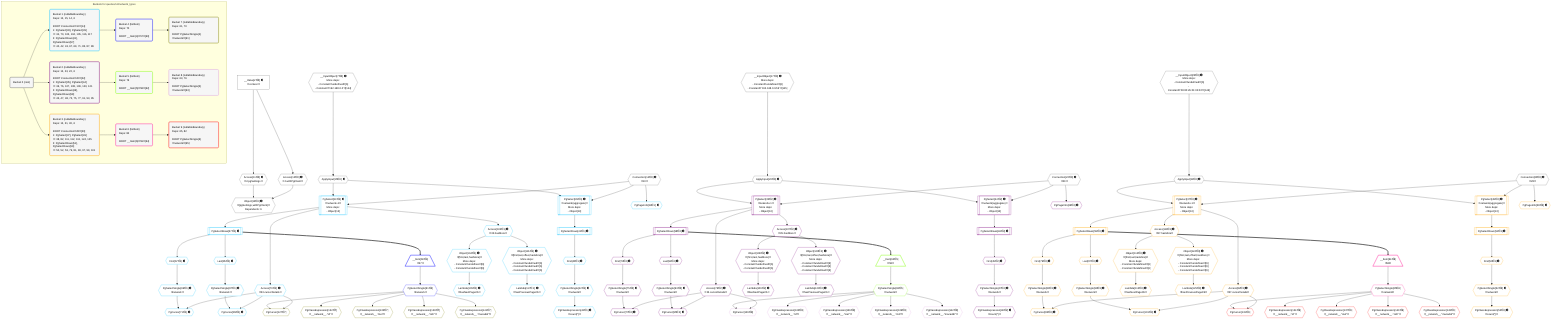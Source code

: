 %%{init: {'themeVariables': { 'fontSize': '12px'}}}%%
graph TD
    classDef path fill:#eee,stroke:#000,color:#000
    classDef plan fill:#fff,stroke-width:1px,color:#000
    classDef itemplan fill:#fff,stroke-width:2px,color:#000
    classDef unbatchedplan fill:#dff,stroke-width:1px,color:#000
    classDef sideeffectplan fill:#fcc,stroke-width:2px,color:#000
    classDef bucket fill:#f6f6f6,color:#000,stroke-width:2px,text-align:left

    subgraph "Buckets for queries/v4/network_types"
    Bucket0("Bucket 0 (root)"):::bucket
    Bucket1("Bucket 1 (nullableBoundary)<br />Deps: 13, 15, 14, 6<br /><br />ROOT Connectionᐸ10ᐳ[14]<br />1: PgSelect[33], PgSelect[39]<br />ᐳ: 34, 70, 103, 104, 105, 116, 117<br />2: PgSelectRows[41], PgSelectRows[57]<br />ᐳ: 40, 42, 43, 67, 69, 71, 85, 87, 89"):::bucket
    Bucket2("Bucket 2 (nullableBoundary)<br />Deps: 13, 23, 22, 6<br /><br />ROOT Connectionᐸ20ᐳ[22]<br />1: PgSelect[35], PgSelect[44]<br />ᐳ: 36, 76, 107, 108, 109, 120, 121<br />2: PgSelectRows[46], PgSelectRows[58]<br />ᐳ: 45, 47, 48, 73, 75, 77, 91, 93, 95"):::bucket
    Bucket3("Bucket 3 (nullableBoundary)<br />Deps: 13, 31, 30, 6<br /><br />ROOT Connectionᐸ28ᐳ[30]<br />1: PgSelect[37], PgSelect[49]<br />ᐳ: 38, 82, 111, 112, 113, 124, 125<br />2: PgSelectRows[51], PgSelectRows[59]<br />ᐳ: 50, 52, 53, 79, 81, 83, 97, 99, 101"):::bucket
    Bucket4("Bucket 4 (listItem)<br />Deps: 70<br /><br />ROOT __Item{4}ᐸ57ᐳ[60]"):::bucket
    Bucket5("Bucket 5 (listItem)<br />Deps: 76<br /><br />ROOT __Item{5}ᐸ58ᐳ[62]"):::bucket
    Bucket6("Bucket 6 (listItem)<br />Deps: 82<br /><br />ROOT __Item{6}ᐸ59ᐳ[64]"):::bucket
    Bucket7("Bucket 7 (nullableBoundary)<br />Deps: 61, 70<br /><br />ROOT PgSelectSingle{4}ᐸnetworkᐳ[61]"):::bucket
    Bucket8("Bucket 8 (nullableBoundary)<br />Deps: 63, 76<br /><br />ROOT PgSelectSingle{5}ᐸnetworkᐳ[63]"):::bucket
    Bucket9("Bucket 9 (nullableBoundary)<br />Deps: 65, 82<br /><br />ROOT PgSelectSingle{6}ᐸnetworkᐳ[65]"):::bucket
    end
    Bucket0 --> Bucket1 & Bucket2 & Bucket3
    Bucket1 --> Bucket4
    Bucket2 --> Bucket5
    Bucket3 --> Bucket6
    Bucket4 --> Bucket7
    Bucket5 --> Bucket8
    Bucket6 --> Bucket9

    %% plan dependencies
    __InputObject7{{"__InputObject[7∈0] ➊<br />More deps:<br />- Constantᐸundefinedᐳ[6]<br />- Constantᐸ'192.168.0.0'ᐳ[144]"}}:::plan
    Object13{{"Object[13∈0] ➊<br />ᐸ{pgSettings,withPgClient}ᐳ<br />Dependents: 6"}}:::plan
    Access11{{"Access[11∈0] ➊<br />ᐸ2.pgSettingsᐳ"}}:::plan
    Access12{{"Access[12∈0] ➊<br />ᐸ2.withPgClientᐳ"}}:::plan
    Access11 & Access12 --> Object13
    __InputObject17{{"__InputObject[17∈0] ➊<br />More deps:<br />- Constantᐸundefinedᐳ[6]<br />- Constantᐸ'192.168.0.0/16'ᐳ[145]"}}:::plan
    __InputObject25{{"__InputObject[25∈0] ➊<br />More deps:<br />- Constantᐸundefinedᐳ[6]<br />- Constantᐸ'08:00:2b:01:02:03'ᐳ[146]"}}:::plan
    __Value2["__Value[2∈0] ➊<br />ᐸcontextᐳ"]:::plan
    __Value2 --> Access11
    __Value2 --> Access12
    ApplyInput15{{"ApplyInput[15∈0] ➊"}}:::plan
    __InputObject7 --> ApplyInput15
    ApplyInput23{{"ApplyInput[23∈0] ➊"}}:::plan
    __InputObject17 --> ApplyInput23
    ApplyInput31{{"ApplyInput[31∈0] ➊"}}:::plan
    __InputObject25 --> ApplyInput31
    Connection14{{"Connection[14∈0] ➊<br />ᐸ10ᐳ"}}:::plan
    Connection22{{"Connection[22∈0] ➊<br />ᐸ20ᐳ"}}:::plan
    Connection30{{"Connection[30∈0] ➊<br />ᐸ28ᐳ"}}:::plan
    Object116{{"Object[116∈1] ➊<br />ᐸ{first,last,offset,hasMore}ᐳ<br />More deps:<br />- Constantᐸundefinedᐳ[6]<br />- Constantᐸundefinedᐳ[6]<br />- Constantᐸundefinedᐳ[6]"}}:::plan
    Access103{{"Access[103∈1] ➊<br />ᐸ33.hasMoreᐳ"}}:::plan
    Access103 --> Object116
    PgSelect33[["PgSelect[33∈1] ➊<br />ᐸnetwork+1ᐳ<br />More deps:<br />- Object[13]"]]:::plan
    ApplyInput15 & Connection14 --> PgSelect33
    PgSelect39[["PgSelect[39∈1] ➊<br />ᐸnetwork(aggregate)ᐳ<br />More deps:<br />- Object[13]"]]:::plan
    ApplyInput15 & Connection14 --> PgSelect39
    Object104{{"Object[104∈1] ➊<br />ᐸ{first,last,hasMore}ᐳ<br />More deps:<br />- Constantᐸundefinedᐳ[6]<br />- Constantᐸundefinedᐳ[6]"}}:::plan
    Access103 --> Object104
    PgCursor71{{"PgCursor[71∈1] ➊"}}:::plan
    PgSelectSingle69{{"PgSelectSingle[69∈1] ➊<br />ᐸnetworkᐳ"}}:::plan
    Access70{{"Access[70∈1] ➊<br />ᐸ33.cursorDetailsᐳ"}}:::plan
    PgSelectSingle69 & Access70 --> PgCursor71
    PgCursor89{{"PgCursor[89∈1] ➊"}}:::plan
    PgSelectSingle87{{"PgSelectSingle[87∈1] ➊<br />ᐸnetworkᐳ"}}:::plan
    PgSelectSingle87 & Access70 --> PgCursor89
    PgPageInfo34{{"PgPageInfo[34∈1] ➊"}}:::plan
    Connection14 --> PgPageInfo34
    First40{{"First[40∈1] ➊"}}:::plan
    PgSelectRows41[["PgSelectRows[41∈1] ➊"]]:::plan
    PgSelectRows41 --> First40
    PgSelect39 --> PgSelectRows41
    PgSelectSingle42{{"PgSelectSingle[42∈1] ➊<br />ᐸnetworkᐳ"}}:::plan
    First40 --> PgSelectSingle42
    PgClassExpression43{{"PgClassExpression[43∈1] ➊<br />ᐸcount(*)ᐳ"}}:::plan
    PgSelectSingle42 --> PgClassExpression43
    PgSelectRows57[["PgSelectRows[57∈1] ➊"]]:::plan
    PgSelect33 --> PgSelectRows57
    First67{{"First[67∈1] ➊"}}:::plan
    PgSelectRows57 --> First67
    First67 --> PgSelectSingle69
    PgSelect33 --> Access70
    Last85{{"Last[85∈1] ➊"}}:::plan
    PgSelectRows57 --> Last85
    Last85 --> PgSelectSingle87
    PgSelect33 --> Access103
    Lambda105{{"Lambda[105∈1] ➊<br />ᐸhasNextPageCbᐳ"}}:::plan
    Object104 --> Lambda105
    Lambda117{{"Lambda[117∈1] ➊<br />ᐸhasPreviousPageCbᐳ"}}:::plan
    Object116 --> Lambda117
    Object120{{"Object[120∈2] ➊<br />ᐸ{first,last,offset,hasMore}ᐳ<br />More deps:<br />- Constantᐸundefinedᐳ[6]<br />- Constantᐸundefinedᐳ[6]<br />- Constantᐸundefinedᐳ[6]"}}:::plan
    Access107{{"Access[107∈2] ➊<br />ᐸ35.hasMoreᐳ"}}:::plan
    Access107 --> Object120
    PgSelect35[["PgSelect[35∈2] ➊<br />ᐸnetwork+1ᐳ<br />More deps:<br />- Object[13]"]]:::plan
    ApplyInput23 & Connection22 --> PgSelect35
    PgSelect44[["PgSelect[44∈2] ➊<br />ᐸnetwork(aggregate)ᐳ<br />More deps:<br />- Object[13]"]]:::plan
    ApplyInput23 & Connection22 --> PgSelect44
    Object108{{"Object[108∈2] ➊<br />ᐸ{first,last,hasMore}ᐳ<br />More deps:<br />- Constantᐸundefinedᐳ[6]<br />- Constantᐸundefinedᐳ[6]"}}:::plan
    Access107 --> Object108
    PgCursor77{{"PgCursor[77∈2] ➊"}}:::plan
    PgSelectSingle75{{"PgSelectSingle[75∈2] ➊<br />ᐸnetworkᐳ"}}:::plan
    Access76{{"Access[76∈2] ➊<br />ᐸ35.cursorDetailsᐳ"}}:::plan
    PgSelectSingle75 & Access76 --> PgCursor77
    PgCursor95{{"PgCursor[95∈2] ➊"}}:::plan
    PgSelectSingle93{{"PgSelectSingle[93∈2] ➊<br />ᐸnetworkᐳ"}}:::plan
    PgSelectSingle93 & Access76 --> PgCursor95
    PgPageInfo36{{"PgPageInfo[36∈2] ➊"}}:::plan
    Connection22 --> PgPageInfo36
    First45{{"First[45∈2] ➊"}}:::plan
    PgSelectRows46[["PgSelectRows[46∈2] ➊"]]:::plan
    PgSelectRows46 --> First45
    PgSelect44 --> PgSelectRows46
    PgSelectSingle47{{"PgSelectSingle[47∈2] ➊<br />ᐸnetworkᐳ"}}:::plan
    First45 --> PgSelectSingle47
    PgClassExpression48{{"PgClassExpression[48∈2] ➊<br />ᐸcount(*)ᐳ"}}:::plan
    PgSelectSingle47 --> PgClassExpression48
    PgSelectRows58[["PgSelectRows[58∈2] ➊"]]:::plan
    PgSelect35 --> PgSelectRows58
    First73{{"First[73∈2] ➊"}}:::plan
    PgSelectRows58 --> First73
    First73 --> PgSelectSingle75
    PgSelect35 --> Access76
    Last91{{"Last[91∈2] ➊"}}:::plan
    PgSelectRows58 --> Last91
    Last91 --> PgSelectSingle93
    PgSelect35 --> Access107
    Lambda109{{"Lambda[109∈2] ➊<br />ᐸhasNextPageCbᐳ"}}:::plan
    Object108 --> Lambda109
    Lambda121{{"Lambda[121∈2] ➊<br />ᐸhasPreviousPageCbᐳ"}}:::plan
    Object120 --> Lambda121
    Object124{{"Object[124∈3] ➊<br />ᐸ{first,last,offset,hasMore}ᐳ<br />More deps:<br />- Constantᐸundefinedᐳ[6]<br />- Constantᐸundefinedᐳ[6]<br />- Constantᐸundefinedᐳ[6]"}}:::plan
    Access111{{"Access[111∈3] ➊<br />ᐸ37.hasMoreᐳ"}}:::plan
    Access111 --> Object124
    PgSelect37[["PgSelect[37∈3] ➊<br />ᐸnetwork+1ᐳ<br />More deps:<br />- Object[13]"]]:::plan
    ApplyInput31 & Connection30 --> PgSelect37
    PgSelect49[["PgSelect[49∈3] ➊<br />ᐸnetwork(aggregate)ᐳ<br />More deps:<br />- Object[13]"]]:::plan
    ApplyInput31 & Connection30 --> PgSelect49
    Object112{{"Object[112∈3] ➊<br />ᐸ{first,last,hasMore}ᐳ<br />More deps:<br />- Constantᐸundefinedᐳ[6]<br />- Constantᐸundefinedᐳ[6]"}}:::plan
    Access111 --> Object112
    PgCursor83{{"PgCursor[83∈3] ➊"}}:::plan
    PgSelectSingle81{{"PgSelectSingle[81∈3] ➊<br />ᐸnetworkᐳ"}}:::plan
    Access82{{"Access[82∈3] ➊<br />ᐸ37.cursorDetailsᐳ"}}:::plan
    PgSelectSingle81 & Access82 --> PgCursor83
    PgCursor101{{"PgCursor[101∈3] ➊"}}:::plan
    PgSelectSingle99{{"PgSelectSingle[99∈3] ➊<br />ᐸnetworkᐳ"}}:::plan
    PgSelectSingle99 & Access82 --> PgCursor101
    PgPageInfo38{{"PgPageInfo[38∈3] ➊"}}:::plan
    Connection30 --> PgPageInfo38
    First50{{"First[50∈3] ➊"}}:::plan
    PgSelectRows51[["PgSelectRows[51∈3] ➊"]]:::plan
    PgSelectRows51 --> First50
    PgSelect49 --> PgSelectRows51
    PgSelectSingle52{{"PgSelectSingle[52∈3] ➊<br />ᐸnetworkᐳ"}}:::plan
    First50 --> PgSelectSingle52
    PgClassExpression53{{"PgClassExpression[53∈3] ➊<br />ᐸcount(*)ᐳ"}}:::plan
    PgSelectSingle52 --> PgClassExpression53
    PgSelectRows59[["PgSelectRows[59∈3] ➊"]]:::plan
    PgSelect37 --> PgSelectRows59
    First79{{"First[79∈3] ➊"}}:::plan
    PgSelectRows59 --> First79
    First79 --> PgSelectSingle81
    PgSelect37 --> Access82
    Last97{{"Last[97∈3] ➊"}}:::plan
    PgSelectRows59 --> Last97
    Last97 --> PgSelectSingle99
    PgSelect37 --> Access111
    Lambda113{{"Lambda[113∈3] ➊<br />ᐸhasNextPageCbᐳ"}}:::plan
    Object112 --> Lambda113
    Lambda125{{"Lambda[125∈3] ➊<br />ᐸhasPreviousPageCbᐳ"}}:::plan
    Object124 --> Lambda125
    __Item60[/"__Item[60∈4]<br />ᐸ57ᐳ"\]:::itemplan
    PgSelectRows57 ==> __Item60
    PgSelectSingle61{{"PgSelectSingle[61∈4]<br />ᐸnetworkᐳ"}}:::plan
    __Item60 --> PgSelectSingle61
    __Item62[/"__Item[62∈5]<br />ᐸ58ᐳ"\]:::itemplan
    PgSelectRows58 ==> __Item62
    PgSelectSingle63{{"PgSelectSingle[63∈5]<br />ᐸnetworkᐳ"}}:::plan
    __Item62 --> PgSelectSingle63
    __Item64[/"__Item[64∈6]<br />ᐸ59ᐳ"\]:::itemplan
    PgSelectRows59 ==> __Item64
    PgSelectSingle65{{"PgSelectSingle[65∈6]<br />ᐸnetworkᐳ"}}:::plan
    __Item64 --> PgSelectSingle65
    PgCursor127{{"PgCursor[127∈7]"}}:::plan
    PgSelectSingle61 & Access70 --> PgCursor127
    PgClassExpression132{{"PgClassExpression[132∈7]<br />ᐸ__network__.”id”ᐳ"}}:::plan
    PgSelectSingle61 --> PgClassExpression132
    PgClassExpression135{{"PgClassExpression[135∈7]<br />ᐸ__network__.”inet”ᐳ"}}:::plan
    PgSelectSingle61 --> PgClassExpression135
    PgClassExpression138{{"PgClassExpression[138∈7]<br />ᐸ__network__.”cidr”ᐳ"}}:::plan
    PgSelectSingle61 --> PgClassExpression138
    PgClassExpression141{{"PgClassExpression[141∈7]<br />ᐸ__network__.”macaddr”ᐳ"}}:::plan
    PgSelectSingle61 --> PgClassExpression141
    PgCursor129{{"PgCursor[129∈8]"}}:::plan
    PgSelectSingle63 & Access76 --> PgCursor129
    PgClassExpression133{{"PgClassExpression[133∈8]<br />ᐸ__network__.”id”ᐳ"}}:::plan
    PgSelectSingle63 --> PgClassExpression133
    PgClassExpression136{{"PgClassExpression[136∈8]<br />ᐸ__network__.”inet”ᐳ"}}:::plan
    PgSelectSingle63 --> PgClassExpression136
    PgClassExpression139{{"PgClassExpression[139∈8]<br />ᐸ__network__.”cidr”ᐳ"}}:::plan
    PgSelectSingle63 --> PgClassExpression139
    PgClassExpression142{{"PgClassExpression[142∈8]<br />ᐸ__network__.”macaddr”ᐳ"}}:::plan
    PgSelectSingle63 --> PgClassExpression142
    PgCursor131{{"PgCursor[131∈9]"}}:::plan
    PgSelectSingle65 & Access82 --> PgCursor131
    PgClassExpression134{{"PgClassExpression[134∈9]<br />ᐸ__network__.”id”ᐳ"}}:::plan
    PgSelectSingle65 --> PgClassExpression134
    PgClassExpression137{{"PgClassExpression[137∈9]<br />ᐸ__network__.”inet”ᐳ"}}:::plan
    PgSelectSingle65 --> PgClassExpression137
    PgClassExpression140{{"PgClassExpression[140∈9]<br />ᐸ__network__.”cidr”ᐳ"}}:::plan
    PgSelectSingle65 --> PgClassExpression140
    PgClassExpression143{{"PgClassExpression[143∈9]<br />ᐸ__network__.”macaddr”ᐳ"}}:::plan
    PgSelectSingle65 --> PgClassExpression143

    %% define steps
    classDef bucket0 stroke:#696969
    class Bucket0,__Value2,__InputObject7,Access11,Access12,Object13,Connection14,ApplyInput15,__InputObject17,Connection22,ApplyInput23,__InputObject25,Connection30,ApplyInput31 bucket0
    classDef bucket1 stroke:#00bfff
    class Bucket1,PgSelect33,PgPageInfo34,PgSelect39,First40,PgSelectRows41,PgSelectSingle42,PgClassExpression43,PgSelectRows57,First67,PgSelectSingle69,Access70,PgCursor71,Last85,PgSelectSingle87,PgCursor89,Access103,Object104,Lambda105,Object116,Lambda117 bucket1
    classDef bucket2 stroke:#7f007f
    class Bucket2,PgSelect35,PgPageInfo36,PgSelect44,First45,PgSelectRows46,PgSelectSingle47,PgClassExpression48,PgSelectRows58,First73,PgSelectSingle75,Access76,PgCursor77,Last91,PgSelectSingle93,PgCursor95,Access107,Object108,Lambda109,Object120,Lambda121 bucket2
    classDef bucket3 stroke:#ffa500
    class Bucket3,PgSelect37,PgPageInfo38,PgSelect49,First50,PgSelectRows51,PgSelectSingle52,PgClassExpression53,PgSelectRows59,First79,PgSelectSingle81,Access82,PgCursor83,Last97,PgSelectSingle99,PgCursor101,Access111,Object112,Lambda113,Object124,Lambda125 bucket3
    classDef bucket4 stroke:#0000ff
    class Bucket4,__Item60,PgSelectSingle61 bucket4
    classDef bucket5 stroke:#7fff00
    class Bucket5,__Item62,PgSelectSingle63 bucket5
    classDef bucket6 stroke:#ff1493
    class Bucket6,__Item64,PgSelectSingle65 bucket6
    classDef bucket7 stroke:#808000
    class Bucket7,PgCursor127,PgClassExpression132,PgClassExpression135,PgClassExpression138,PgClassExpression141 bucket7
    classDef bucket8 stroke:#dda0dd
    class Bucket8,PgCursor129,PgClassExpression133,PgClassExpression136,PgClassExpression139,PgClassExpression142 bucket8
    classDef bucket9 stroke:#ff0000
    class Bucket9,PgCursor131,PgClassExpression134,PgClassExpression137,PgClassExpression140,PgClassExpression143 bucket9